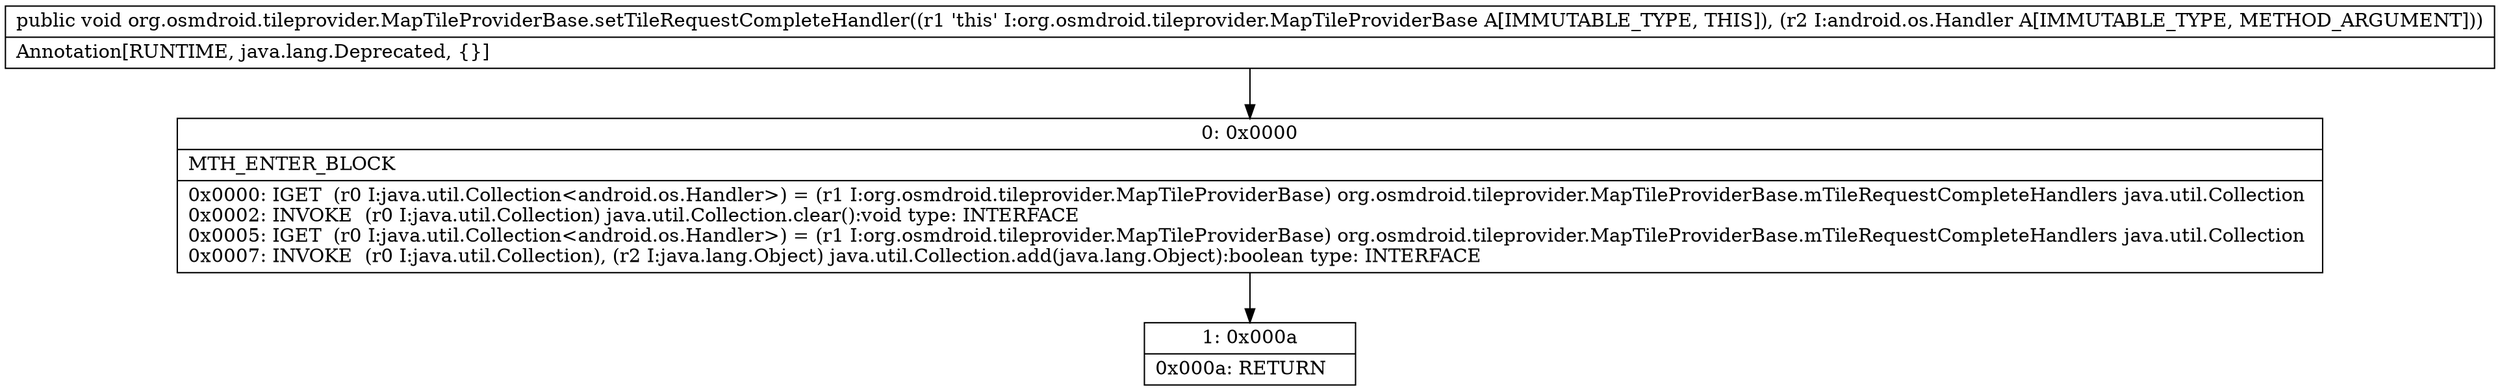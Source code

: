 digraph "CFG fororg.osmdroid.tileprovider.MapTileProviderBase.setTileRequestCompleteHandler(Landroid\/os\/Handler;)V" {
Node_0 [shape=record,label="{0\:\ 0x0000|MTH_ENTER_BLOCK\l|0x0000: IGET  (r0 I:java.util.Collection\<android.os.Handler\>) = (r1 I:org.osmdroid.tileprovider.MapTileProviderBase) org.osmdroid.tileprovider.MapTileProviderBase.mTileRequestCompleteHandlers java.util.Collection \l0x0002: INVOKE  (r0 I:java.util.Collection) java.util.Collection.clear():void type: INTERFACE \l0x0005: IGET  (r0 I:java.util.Collection\<android.os.Handler\>) = (r1 I:org.osmdroid.tileprovider.MapTileProviderBase) org.osmdroid.tileprovider.MapTileProviderBase.mTileRequestCompleteHandlers java.util.Collection \l0x0007: INVOKE  (r0 I:java.util.Collection), (r2 I:java.lang.Object) java.util.Collection.add(java.lang.Object):boolean type: INTERFACE \l}"];
Node_1 [shape=record,label="{1\:\ 0x000a|0x000a: RETURN   \l}"];
MethodNode[shape=record,label="{public void org.osmdroid.tileprovider.MapTileProviderBase.setTileRequestCompleteHandler((r1 'this' I:org.osmdroid.tileprovider.MapTileProviderBase A[IMMUTABLE_TYPE, THIS]), (r2 I:android.os.Handler A[IMMUTABLE_TYPE, METHOD_ARGUMENT]))  | Annotation[RUNTIME, java.lang.Deprecated, \{\}]\l}"];
MethodNode -> Node_0;
Node_0 -> Node_1;
}

